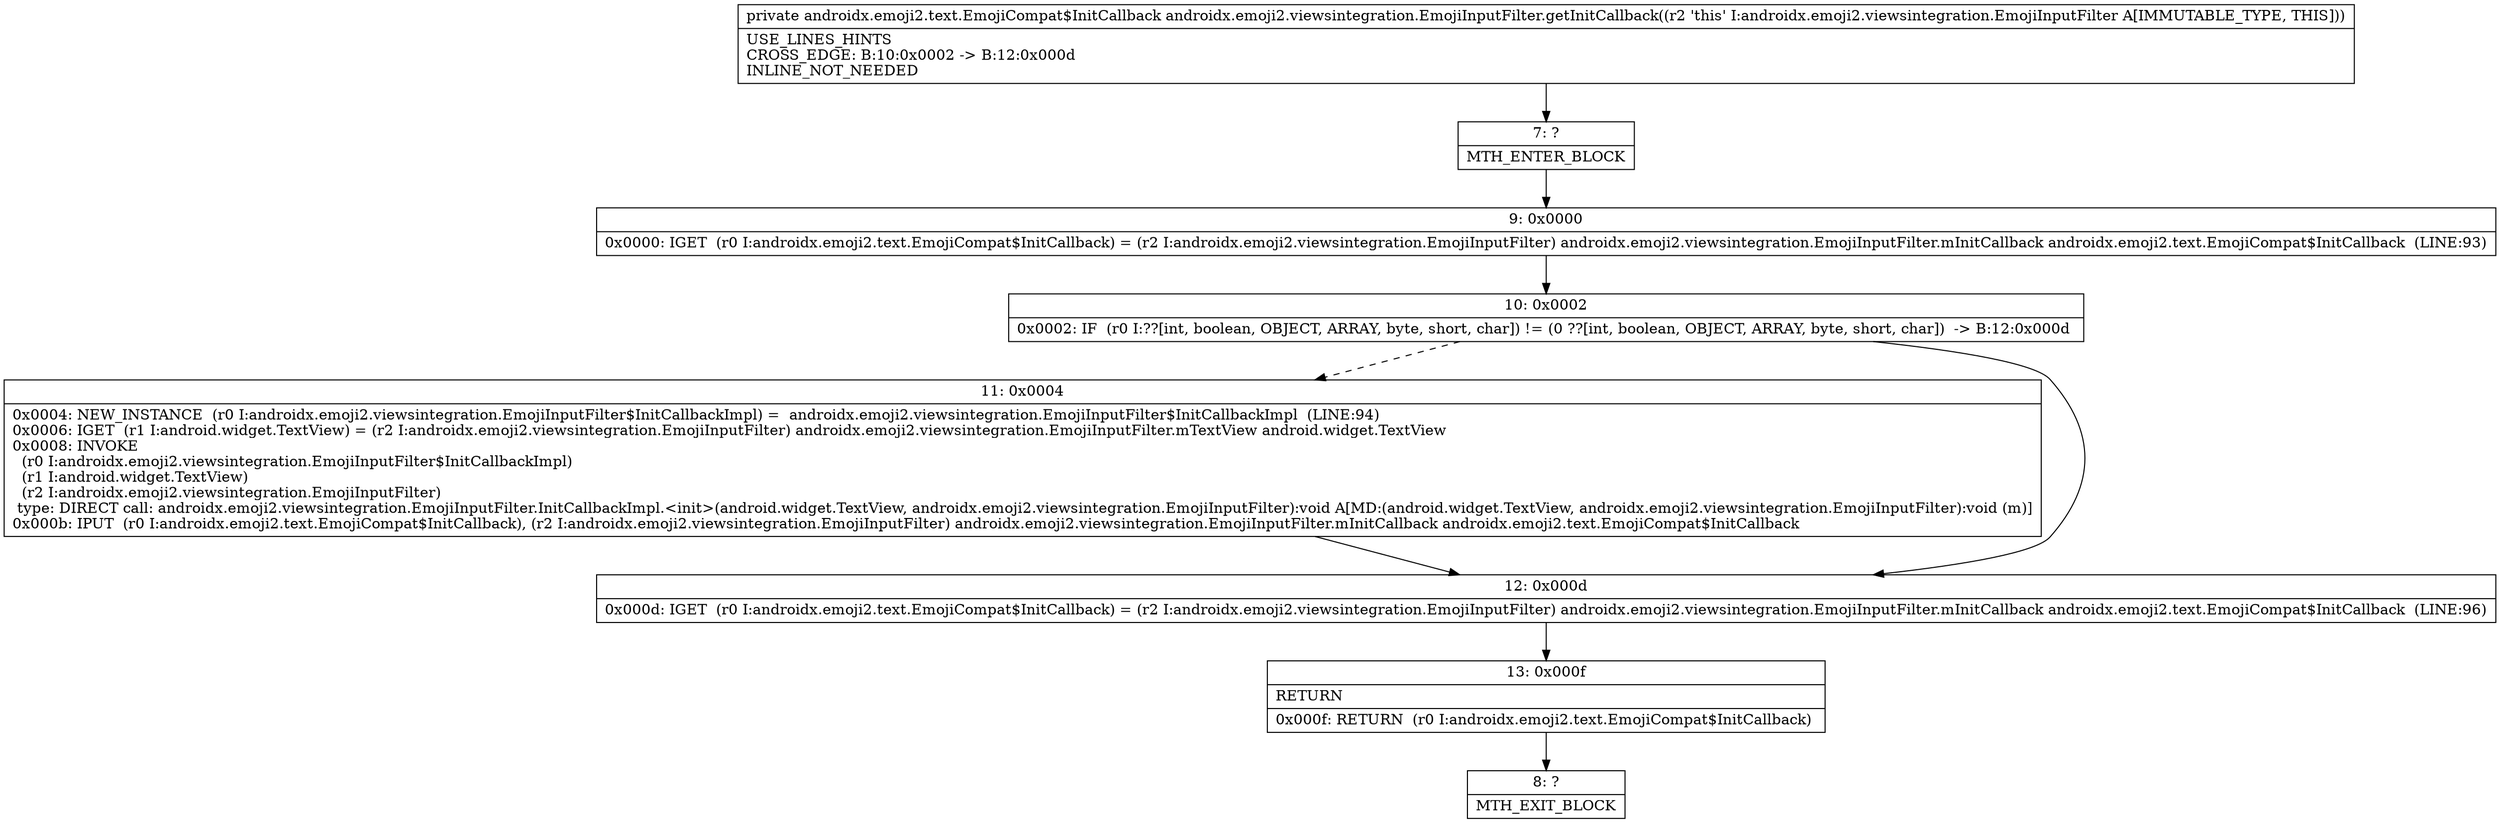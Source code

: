 digraph "CFG forandroidx.emoji2.viewsintegration.EmojiInputFilter.getInitCallback()Landroidx\/emoji2\/text\/EmojiCompat$InitCallback;" {
Node_7 [shape=record,label="{7\:\ ?|MTH_ENTER_BLOCK\l}"];
Node_9 [shape=record,label="{9\:\ 0x0000|0x0000: IGET  (r0 I:androidx.emoji2.text.EmojiCompat$InitCallback) = (r2 I:androidx.emoji2.viewsintegration.EmojiInputFilter) androidx.emoji2.viewsintegration.EmojiInputFilter.mInitCallback androidx.emoji2.text.EmojiCompat$InitCallback  (LINE:93)\l}"];
Node_10 [shape=record,label="{10\:\ 0x0002|0x0002: IF  (r0 I:??[int, boolean, OBJECT, ARRAY, byte, short, char]) != (0 ??[int, boolean, OBJECT, ARRAY, byte, short, char])  \-\> B:12:0x000d \l}"];
Node_11 [shape=record,label="{11\:\ 0x0004|0x0004: NEW_INSTANCE  (r0 I:androidx.emoji2.viewsintegration.EmojiInputFilter$InitCallbackImpl) =  androidx.emoji2.viewsintegration.EmojiInputFilter$InitCallbackImpl  (LINE:94)\l0x0006: IGET  (r1 I:android.widget.TextView) = (r2 I:androidx.emoji2.viewsintegration.EmojiInputFilter) androidx.emoji2.viewsintegration.EmojiInputFilter.mTextView android.widget.TextView \l0x0008: INVOKE  \l  (r0 I:androidx.emoji2.viewsintegration.EmojiInputFilter$InitCallbackImpl)\l  (r1 I:android.widget.TextView)\l  (r2 I:androidx.emoji2.viewsintegration.EmojiInputFilter)\l type: DIRECT call: androidx.emoji2.viewsintegration.EmojiInputFilter.InitCallbackImpl.\<init\>(android.widget.TextView, androidx.emoji2.viewsintegration.EmojiInputFilter):void A[MD:(android.widget.TextView, androidx.emoji2.viewsintegration.EmojiInputFilter):void (m)]\l0x000b: IPUT  (r0 I:androidx.emoji2.text.EmojiCompat$InitCallback), (r2 I:androidx.emoji2.viewsintegration.EmojiInputFilter) androidx.emoji2.viewsintegration.EmojiInputFilter.mInitCallback androidx.emoji2.text.EmojiCompat$InitCallback \l}"];
Node_12 [shape=record,label="{12\:\ 0x000d|0x000d: IGET  (r0 I:androidx.emoji2.text.EmojiCompat$InitCallback) = (r2 I:androidx.emoji2.viewsintegration.EmojiInputFilter) androidx.emoji2.viewsintegration.EmojiInputFilter.mInitCallback androidx.emoji2.text.EmojiCompat$InitCallback  (LINE:96)\l}"];
Node_13 [shape=record,label="{13\:\ 0x000f|RETURN\l|0x000f: RETURN  (r0 I:androidx.emoji2.text.EmojiCompat$InitCallback) \l}"];
Node_8 [shape=record,label="{8\:\ ?|MTH_EXIT_BLOCK\l}"];
MethodNode[shape=record,label="{private androidx.emoji2.text.EmojiCompat$InitCallback androidx.emoji2.viewsintegration.EmojiInputFilter.getInitCallback((r2 'this' I:androidx.emoji2.viewsintegration.EmojiInputFilter A[IMMUTABLE_TYPE, THIS]))  | USE_LINES_HINTS\lCROSS_EDGE: B:10:0x0002 \-\> B:12:0x000d\lINLINE_NOT_NEEDED\l}"];
MethodNode -> Node_7;Node_7 -> Node_9;
Node_9 -> Node_10;
Node_10 -> Node_11[style=dashed];
Node_10 -> Node_12;
Node_11 -> Node_12;
Node_12 -> Node_13;
Node_13 -> Node_8;
}

